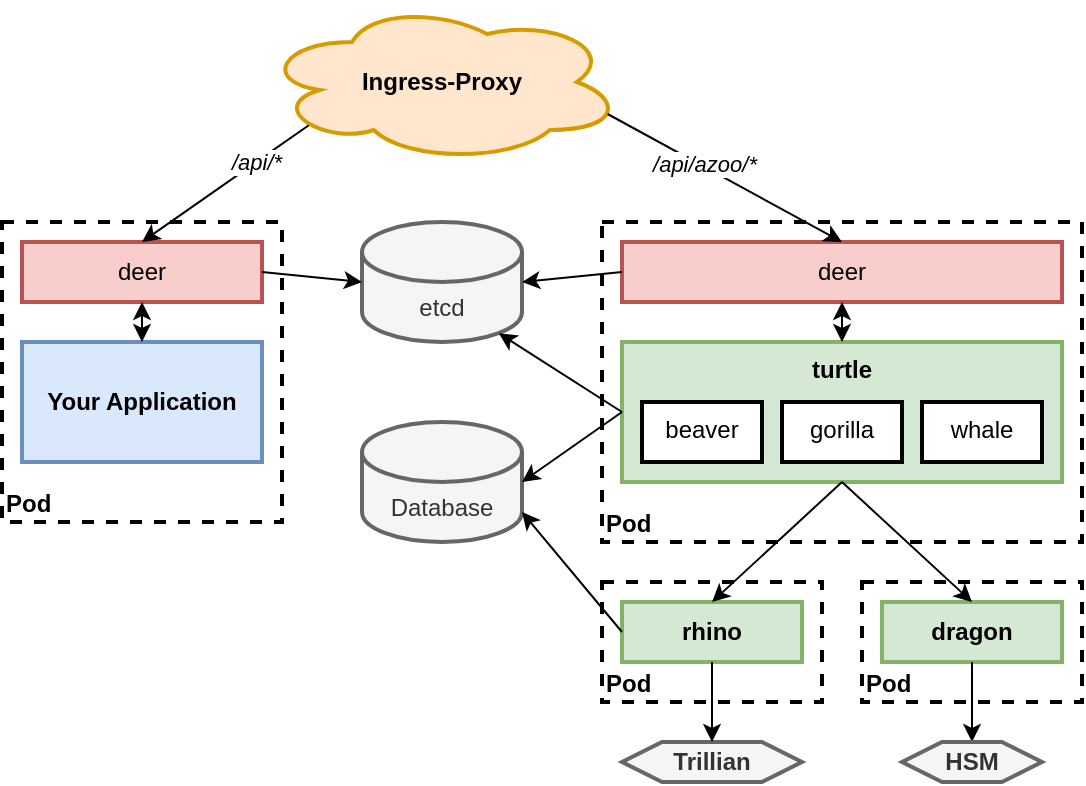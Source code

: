 <mxfile version="14.9.6" type="device"><diagram id="1YKeTjy8FZ4qW0OWQ15D" name="Page-1"><mxGraphModel dx="733" dy="934" grid="1" gridSize="10" guides="1" tooltips="1" connect="1" arrows="1" fold="1" page="1" pageScale="1" pageWidth="827" pageHeight="1169" math="0" shadow="0"><root><mxCell id="0"/><mxCell id="1" parent="0"/><mxCell id="Ln4T2IhF5CBjlVHrOQD1-58" value="" style="group" parent="1" vertex="1" connectable="0"><mxGeometry x="420" y="200" width="240" height="160" as="geometry"/></mxCell><mxCell id="Ln4T2IhF5CBjlVHrOQD1-29" value="&lt;b&gt;Pod&lt;/b&gt;" style="rounded=0;whiteSpace=wrap;html=1;dashed=1;strokeWidth=2;align=left;verticalAlign=bottom;" parent="Ln4T2IhF5CBjlVHrOQD1-58" vertex="1"><mxGeometry width="240" height="160" as="geometry"/></mxCell><mxCell id="Ln4T2IhF5CBjlVHrOQD1-1" value="turtle" style="rounded=0;whiteSpace=wrap;html=1;verticalAlign=top;fontStyle=1;fillColor=#d5e8d4;strokeColor=#82b366;strokeWidth=2;" parent="Ln4T2IhF5CBjlVHrOQD1-58" vertex="1"><mxGeometry x="10" y="60" width="220" height="70" as="geometry"/></mxCell><mxCell id="Ln4T2IhF5CBjlVHrOQD1-2" value="beaver" style="rounded=0;whiteSpace=wrap;html=1;strokeWidth=2;verticalAlign=top;" parent="Ln4T2IhF5CBjlVHrOQD1-58" vertex="1"><mxGeometry x="20" y="90" width="60" height="30" as="geometry"/></mxCell><mxCell id="Ln4T2IhF5CBjlVHrOQD1-3" value="whale" style="rounded=0;whiteSpace=wrap;html=1;strokeWidth=2;verticalAlign=top;" parent="Ln4T2IhF5CBjlVHrOQD1-58" vertex="1"><mxGeometry x="160" y="90" width="60" height="30" as="geometry"/></mxCell><mxCell id="Ln4T2IhF5CBjlVHrOQD1-4" value="gorilla" style="rounded=0;whiteSpace=wrap;html=1;strokeWidth=2;verticalAlign=top;" parent="Ln4T2IhF5CBjlVHrOQD1-58" vertex="1"><mxGeometry x="90" y="90" width="60" height="30" as="geometry"/></mxCell><mxCell id="Ln4T2IhF5CBjlVHrOQD1-8" value="deer" style="rounded=0;whiteSpace=wrap;html=1;strokeWidth=2;verticalAlign=middle;fillColor=#f8cecc;strokeColor=#b85450;" parent="Ln4T2IhF5CBjlVHrOQD1-58" vertex="1"><mxGeometry x="10" y="10" width="220" height="30" as="geometry"/></mxCell><mxCell id="Ln4T2IhF5CBjlVHrOQD1-20" value="" style="endArrow=classic;startArrow=classic;html=1;entryX=0.5;entryY=1;entryDx=0;entryDy=0;exitX=0.5;exitY=0;exitDx=0;exitDy=0;" parent="Ln4T2IhF5CBjlVHrOQD1-58" source="Ln4T2IhF5CBjlVHrOQD1-1" target="Ln4T2IhF5CBjlVHrOQD1-8" edge="1"><mxGeometry x="10" y="10" width="50" height="50" as="geometry"><mxPoint x="280" y="-75" as="sourcePoint"/><mxPoint x="330" y="-125" as="targetPoint"/></mxGeometry></mxCell><mxCell id="Ln4T2IhF5CBjlVHrOQD1-9" value="etcd" style="shape=cylinder3;whiteSpace=wrap;html=1;boundedLbl=1;backgroundOutline=1;size=15;strokeWidth=2;verticalAlign=middle;fillColor=#f5f5f5;strokeColor=#666666;fontColor=#333333;" parent="1" vertex="1"><mxGeometry x="300" y="200" width="80" height="60" as="geometry"/></mxCell><mxCell id="Ln4T2IhF5CBjlVHrOQD1-19" value="" style="group;fillColor=#ffffff;" parent="1" vertex="1" connectable="0"><mxGeometry x="120" y="200" width="140" height="150" as="geometry"/></mxCell><mxCell id="Ln4T2IhF5CBjlVHrOQD1-15" value="Pod" style="rounded=0;whiteSpace=wrap;html=1;strokeWidth=2;verticalAlign=bottom;fillColor=none;dashed=1;align=left;fontStyle=1" parent="Ln4T2IhF5CBjlVHrOQD1-19" vertex="1"><mxGeometry width="140" height="150" as="geometry"/></mxCell><mxCell id="Ln4T2IhF5CBjlVHrOQD1-6" value="Your Application" style="rounded=0;whiteSpace=wrap;html=1;strokeWidth=2;verticalAlign=middle;fillColor=#dae8fc;strokeColor=#6c8ebf;fontStyle=1" parent="Ln4T2IhF5CBjlVHrOQD1-19" vertex="1"><mxGeometry x="10" y="60" width="120" height="60" as="geometry"/></mxCell><mxCell id="Ln4T2IhF5CBjlVHrOQD1-7" value="deer" style="rounded=0;whiteSpace=wrap;html=1;strokeWidth=2;verticalAlign=middle;fillColor=#f8cecc;strokeColor=#b85450;" parent="Ln4T2IhF5CBjlVHrOQD1-19" vertex="1"><mxGeometry x="10" y="10" width="120" height="30" as="geometry"/></mxCell><mxCell id="Ln4T2IhF5CBjlVHrOQD1-14" value="" style="endArrow=classic;startArrow=classic;html=1;entryX=0.5;entryY=1;entryDx=0;entryDy=0;exitX=0.5;exitY=0;exitDx=0;exitDy=0;" parent="Ln4T2IhF5CBjlVHrOQD1-19" source="Ln4T2IhF5CBjlVHrOQD1-6" target="Ln4T2IhF5CBjlVHrOQD1-7" edge="1"><mxGeometry width="50" height="50" relative="1" as="geometry"><mxPoint x="230" y="110" as="sourcePoint"/><mxPoint x="280" y="60" as="targetPoint"/></mxGeometry></mxCell><mxCell id="Ln4T2IhF5CBjlVHrOQD1-36" value="Database" style="shape=cylinder3;whiteSpace=wrap;html=1;boundedLbl=1;backgroundOutline=1;size=15;strokeWidth=2;fillColor=#f5f5f5;align=center;verticalAlign=middle;strokeColor=#666666;fontColor=#333333;" parent="1" vertex="1"><mxGeometry x="300" y="300" width="80" height="60" as="geometry"/></mxCell><mxCell id="Ln4T2IhF5CBjlVHrOQD1-40" value="Ingress-Proxy" style="ellipse;shape=cloud;whiteSpace=wrap;html=1;strokeWidth=2;fillColor=#ffe6cc;align=center;verticalAlign=middle;strokeColor=#d79b00;fontStyle=1" parent="1" vertex="1"><mxGeometry x="250" y="90" width="180" height="80" as="geometry"/></mxCell><mxCell id="Ln4T2IhF5CBjlVHrOQD1-41" value="" style="endArrow=classic;html=1;exitX=0.13;exitY=0.77;exitDx=0;exitDy=0;exitPerimeter=0;entryX=0.5;entryY=0;entryDx=0;entryDy=0;" parent="1" source="Ln4T2IhF5CBjlVHrOQD1-40" target="Ln4T2IhF5CBjlVHrOQD1-7" edge="1"><mxGeometry width="50" height="50" relative="1" as="geometry"><mxPoint x="110" y="130" as="sourcePoint"/><mxPoint x="160" y="80" as="targetPoint"/></mxGeometry></mxCell><mxCell id="Ln4T2IhF5CBjlVHrOQD1-44" value="/api/*" style="edgeLabel;html=1;align=center;verticalAlign=middle;resizable=0;points=[];fontStyle=2" parent="Ln4T2IhF5CBjlVHrOQD1-41" vertex="1" connectable="0"><mxGeometry x="-0.336" y="2" relative="1" as="geometry"><mxPoint y="-3" as="offset"/></mxGeometry></mxCell><mxCell id="Ln4T2IhF5CBjlVHrOQD1-34" value="" style="endArrow=classic;html=1;exitX=1;exitY=0.5;exitDx=0;exitDy=0;entryX=0;entryY=0.5;entryDx=0;entryDy=0;entryPerimeter=0;" parent="1" source="Ln4T2IhF5CBjlVHrOQD1-7" target="Ln4T2IhF5CBjlVHrOQD1-9" edge="1"><mxGeometry width="50" height="50" relative="1" as="geometry"><mxPoint x="280" y="190" as="sourcePoint"/><mxPoint x="330" y="140" as="targetPoint"/></mxGeometry></mxCell><mxCell id="Ln4T2IhF5CBjlVHrOQD1-42" value="" style="endArrow=classic;html=1;exitX=0.96;exitY=0.7;exitDx=0;exitDy=0;exitPerimeter=0;entryX=0.5;entryY=0;entryDx=0;entryDy=0;" parent="1" source="Ln4T2IhF5CBjlVHrOQD1-40" target="Ln4T2IhF5CBjlVHrOQD1-8" edge="1"><mxGeometry width="50" height="50" relative="1" as="geometry"><mxPoint x="275.6" y="111.6" as="sourcePoint"/><mxPoint x="160" y="210" as="targetPoint"/></mxGeometry></mxCell><mxCell id="Ln4T2IhF5CBjlVHrOQD1-43" value="/api/azoo/*" style="edgeLabel;html=1;align=center;verticalAlign=middle;resizable=0;points=[];fontStyle=2" parent="Ln4T2IhF5CBjlVHrOQD1-42" vertex="1" connectable="0"><mxGeometry x="-0.464" relative="1" as="geometry"><mxPoint x="16" y="7" as="offset"/></mxGeometry></mxCell><mxCell id="Ln4T2IhF5CBjlVHrOQD1-37" value="" style="endArrow=classic;html=1;entryX=1;entryY=0.5;entryDx=0;entryDy=0;entryPerimeter=0;exitX=0;exitY=0.5;exitDx=0;exitDy=0;" parent="1" source="Ln4T2IhF5CBjlVHrOQD1-1" target="Ln4T2IhF5CBjlVHrOQD1-36" edge="1"><mxGeometry width="50" height="50" relative="1" as="geometry"><mxPoint x="540" y="370" as="sourcePoint"/><mxPoint x="350" y="540" as="targetPoint"/></mxGeometry></mxCell><mxCell id="Ln4T2IhF5CBjlVHrOQD1-32" value="" style="endArrow=classic;html=1;exitX=0;exitY=0.5;exitDx=0;exitDy=0;entryX=0.855;entryY=1;entryDx=0;entryDy=-4.35;entryPerimeter=0;" parent="1" source="Ln4T2IhF5CBjlVHrOQD1-1" target="Ln4T2IhF5CBjlVHrOQD1-9" edge="1"><mxGeometry width="50" height="50" relative="1" as="geometry"><mxPoint x="600" y="350" as="sourcePoint"/><mxPoint x="560" y="310" as="targetPoint"/></mxGeometry></mxCell><mxCell id="Ln4T2IhF5CBjlVHrOQD1-33" value="" style="endArrow=classic;html=1;exitX=0;exitY=0.5;exitDx=0;exitDy=0;entryX=1;entryY=0.5;entryDx=0;entryDy=0;entryPerimeter=0;" parent="1" source="Ln4T2IhF5CBjlVHrOQD1-8" target="Ln4T2IhF5CBjlVHrOQD1-9" edge="1"><mxGeometry width="50" height="50" relative="1" as="geometry"><mxPoint x="500" y="325" as="sourcePoint"/><mxPoint x="600" y="315" as="targetPoint"/></mxGeometry></mxCell><mxCell id="Ln4T2IhF5CBjlVHrOQD1-56" value="" style="group;fillColor=#ffffff;" parent="1" vertex="1" connectable="0"><mxGeometry x="420" y="380" width="110" height="100" as="geometry"/></mxCell><mxCell id="Ln4T2IhF5CBjlVHrOQD1-47" value="Pod" style="rounded=0;whiteSpace=wrap;html=1;strokeWidth=2;verticalAlign=bottom;fillColor=none;dashed=1;align=left;fontStyle=1" parent="Ln4T2IhF5CBjlVHrOQD1-56" vertex="1"><mxGeometry width="110" height="60" as="geometry"/></mxCell><mxCell id="Ln4T2IhF5CBjlVHrOQD1-48" value="rhino" style="rounded=0;whiteSpace=wrap;html=1;verticalAlign=middle;fontStyle=1;fillColor=#d5e8d4;strokeColor=#82b366;strokeWidth=2;" parent="Ln4T2IhF5CBjlVHrOQD1-56" vertex="1"><mxGeometry x="10" y="10" width="90" height="30" as="geometry"/></mxCell><mxCell id="Ln4T2IhF5CBjlVHrOQD1-53" value="&lt;b&gt;Trillian&lt;/b&gt;" style="shape=hexagon;perimeter=hexagonPerimeter2;whiteSpace=wrap;html=1;fixedSize=1;strokeWidth=2;fillColor=#f5f5f5;align=center;verticalAlign=middle;strokeColor=#666666;fontColor=#333333;" parent="Ln4T2IhF5CBjlVHrOQD1-56" vertex="1"><mxGeometry x="10" y="80" width="90" height="20" as="geometry"/></mxCell><mxCell id="Ln4T2IhF5CBjlVHrOQD1-54" value="" style="endArrow=classic;html=1;exitX=0.5;exitY=1;exitDx=0;exitDy=0;entryX=0.5;entryY=0;entryDx=0;entryDy=0;" parent="Ln4T2IhF5CBjlVHrOQD1-56" source="Ln4T2IhF5CBjlVHrOQD1-48" target="Ln4T2IhF5CBjlVHrOQD1-53" edge="1"><mxGeometry x="110" y="10" width="50" height="50" as="geometry"><mxPoint x="195" y="50" as="sourcePoint"/><mxPoint x="195" y="90" as="targetPoint"/></mxGeometry></mxCell><mxCell id="Ln4T2IhF5CBjlVHrOQD1-52" value="" style="endArrow=classic;html=1;entryX=0.5;entryY=0;entryDx=0;entryDy=0;exitX=0.5;exitY=1;exitDx=0;exitDy=0;" parent="1" source="Ln4T2IhF5CBjlVHrOQD1-1" target="Ln4T2IhF5CBjlVHrOQD1-48" edge="1"><mxGeometry width="50" height="50" relative="1" as="geometry"><mxPoint x="510" y="420" as="sourcePoint"/><mxPoint x="250" y="410" as="targetPoint"/></mxGeometry></mxCell><mxCell id="Ln4T2IhF5CBjlVHrOQD1-57" value="" style="group" parent="1" vertex="1" connectable="0"><mxGeometry x="550" y="380" width="110" height="100" as="geometry"/></mxCell><mxCell id="Ln4T2IhF5CBjlVHrOQD1-16" value="Pod" style="rounded=0;whiteSpace=wrap;html=1;strokeWidth=2;verticalAlign=bottom;dashed=1;align=left;fontStyle=1" parent="Ln4T2IhF5CBjlVHrOQD1-57" vertex="1"><mxGeometry width="110" height="60" as="geometry"/></mxCell><mxCell id="Ln4T2IhF5CBjlVHrOQD1-10" value="dragon" style="rounded=0;whiteSpace=wrap;html=1;verticalAlign=middle;fontStyle=1;fillColor=#d5e8d4;strokeColor=#82b366;strokeWidth=2;" parent="Ln4T2IhF5CBjlVHrOQD1-57" vertex="1"><mxGeometry x="10" y="10" width="90" height="30" as="geometry"/></mxCell><mxCell id="Ln4T2IhF5CBjlVHrOQD1-45" value="" style="endArrow=classic;html=1;exitX=0.5;exitY=1;exitDx=0;exitDy=0;entryX=0.5;entryY=0;entryDx=0;entryDy=0;" parent="Ln4T2IhF5CBjlVHrOQD1-57" source="Ln4T2IhF5CBjlVHrOQD1-10" target="Ln4T2IhF5CBjlVHrOQD1-51" edge="1"><mxGeometry x="-30" width="50" height="50" as="geometry"><mxPoint x="-60" y="190" as="sourcePoint"/><mxPoint x="40" y="100" as="targetPoint"/></mxGeometry></mxCell><mxCell id="Ln4T2IhF5CBjlVHrOQD1-51" value="&lt;b&gt;HSM&lt;/b&gt;" style="shape=hexagon;perimeter=hexagonPerimeter2;whiteSpace=wrap;html=1;fixedSize=1;strokeWidth=2;fillColor=#f5f5f5;align=center;verticalAlign=middle;strokeColor=#666666;fontColor=#333333;" parent="Ln4T2IhF5CBjlVHrOQD1-57" vertex="1"><mxGeometry x="20" y="80" width="70" height="20" as="geometry"/></mxCell><mxCell id="Ln4T2IhF5CBjlVHrOQD1-35" value="" style="endArrow=classic;html=1;exitX=0.5;exitY=1;exitDx=0;exitDy=0;entryX=0.5;entryY=0;entryDx=0;entryDy=0;" parent="1" source="Ln4T2IhF5CBjlVHrOQD1-1" target="Ln4T2IhF5CBjlVHrOQD1-10" edge="1"><mxGeometry width="50" height="50" relative="1" as="geometry"><mxPoint x="720" y="510" as="sourcePoint"/><mxPoint x="770" y="460" as="targetPoint"/></mxGeometry></mxCell><mxCell id="Ln4T2IhF5CBjlVHrOQD1-59" value="" style="endArrow=classic;html=1;entryX=1;entryY=1;entryDx=0;entryDy=-15;entryPerimeter=0;exitX=0;exitY=0.5;exitDx=0;exitDy=0;" parent="1" source="Ln4T2IhF5CBjlVHrOQD1-48" target="Ln4T2IhF5CBjlVHrOQD1-36" edge="1"><mxGeometry width="50" height="50" relative="1" as="geometry"><mxPoint x="440" y="305" as="sourcePoint"/><mxPoint x="390" y="340" as="targetPoint"/></mxGeometry></mxCell></root></mxGraphModel></diagram></mxfile>